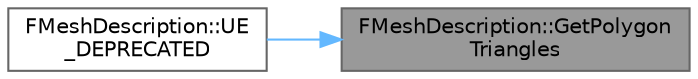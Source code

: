 digraph "FMeshDescription::GetPolygonTriangles"
{
 // INTERACTIVE_SVG=YES
 // LATEX_PDF_SIZE
  bgcolor="transparent";
  edge [fontname=Helvetica,fontsize=10,labelfontname=Helvetica,labelfontsize=10];
  node [fontname=Helvetica,fontsize=10,shape=box,height=0.2,width=0.4];
  rankdir="RL";
  Node1 [id="Node000001",label="FMeshDescription::GetPolygon\lTriangles",height=0.2,width=0.4,color="gray40", fillcolor="grey60", style="filled", fontcolor="black",tooltip="Return reference to an array of triangle IDs which comprise this polygon."];
  Node1 -> Node2 [id="edge1_Node000001_Node000002",dir="back",color="steelblue1",style="solid",tooltip=" "];
  Node2 [id="Node000002",label="FMeshDescription::UE\l_DEPRECATED",height=0.2,width=0.4,color="grey40", fillcolor="white", style="filled",URL="$da/d5f/structFMeshDescription.html#a5687e268889b7321417c35090a2e62b9",tooltip=" "];
}
